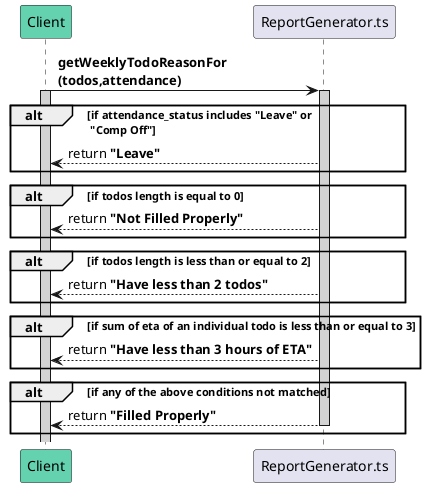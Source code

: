 @startuml getWeeklyTodoReasonFor
participant Client #64D1AF
participant ReportGenerator.ts

Client -> ReportGenerator.ts : **getWeeklyTodoReasonFor**\n**(todos,attendance)**
activate ReportGenerator.ts #D3D3D3
activate Client #D3D3D3

alt if attendance_status includes "Leave" or \n "Comp Off"
    ReportGenerator.ts --> Client: return **"Leave"**
end

alt if todos length is equal to 0
    ReportGenerator.ts --> Client: return **"Not Filled Properly"**
end

alt if todos length is less than or equal to 2
    ReportGenerator.ts --> Client: return **"Have less than 2 todos"**
end

alt if sum of eta of an individual todo is less than or equal to 3 
    ReportGenerator.ts --> Client: return **"Have less than 3 hours of ETA"**
end

alt if any of the above conditions not matched 
    ReportGenerator.ts --> Client: return **"Filled Properly"**
    deactivate ReportGenerator.ts
end
@enduml

